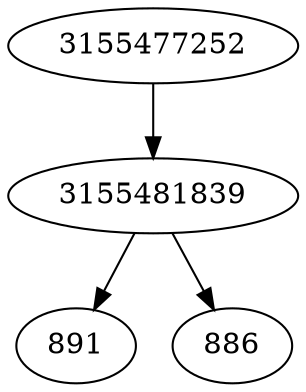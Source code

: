strict digraph  {
891;
3155477252;
886;
3155481839;
3155477252 -> 3155481839;
3155481839 -> 891;
3155481839 -> 886;
}
